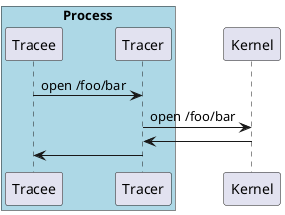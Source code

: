 @startuml
box "Process" #LightBlue
participant Tracee
participant Tracer
end box

participant Kernel

Tracee -> Tracer : open /foo/bar
Tracer -> Kernel : open /foo/bar
Kernel -> Tracer
Tracer -> Tracee
@enduml
